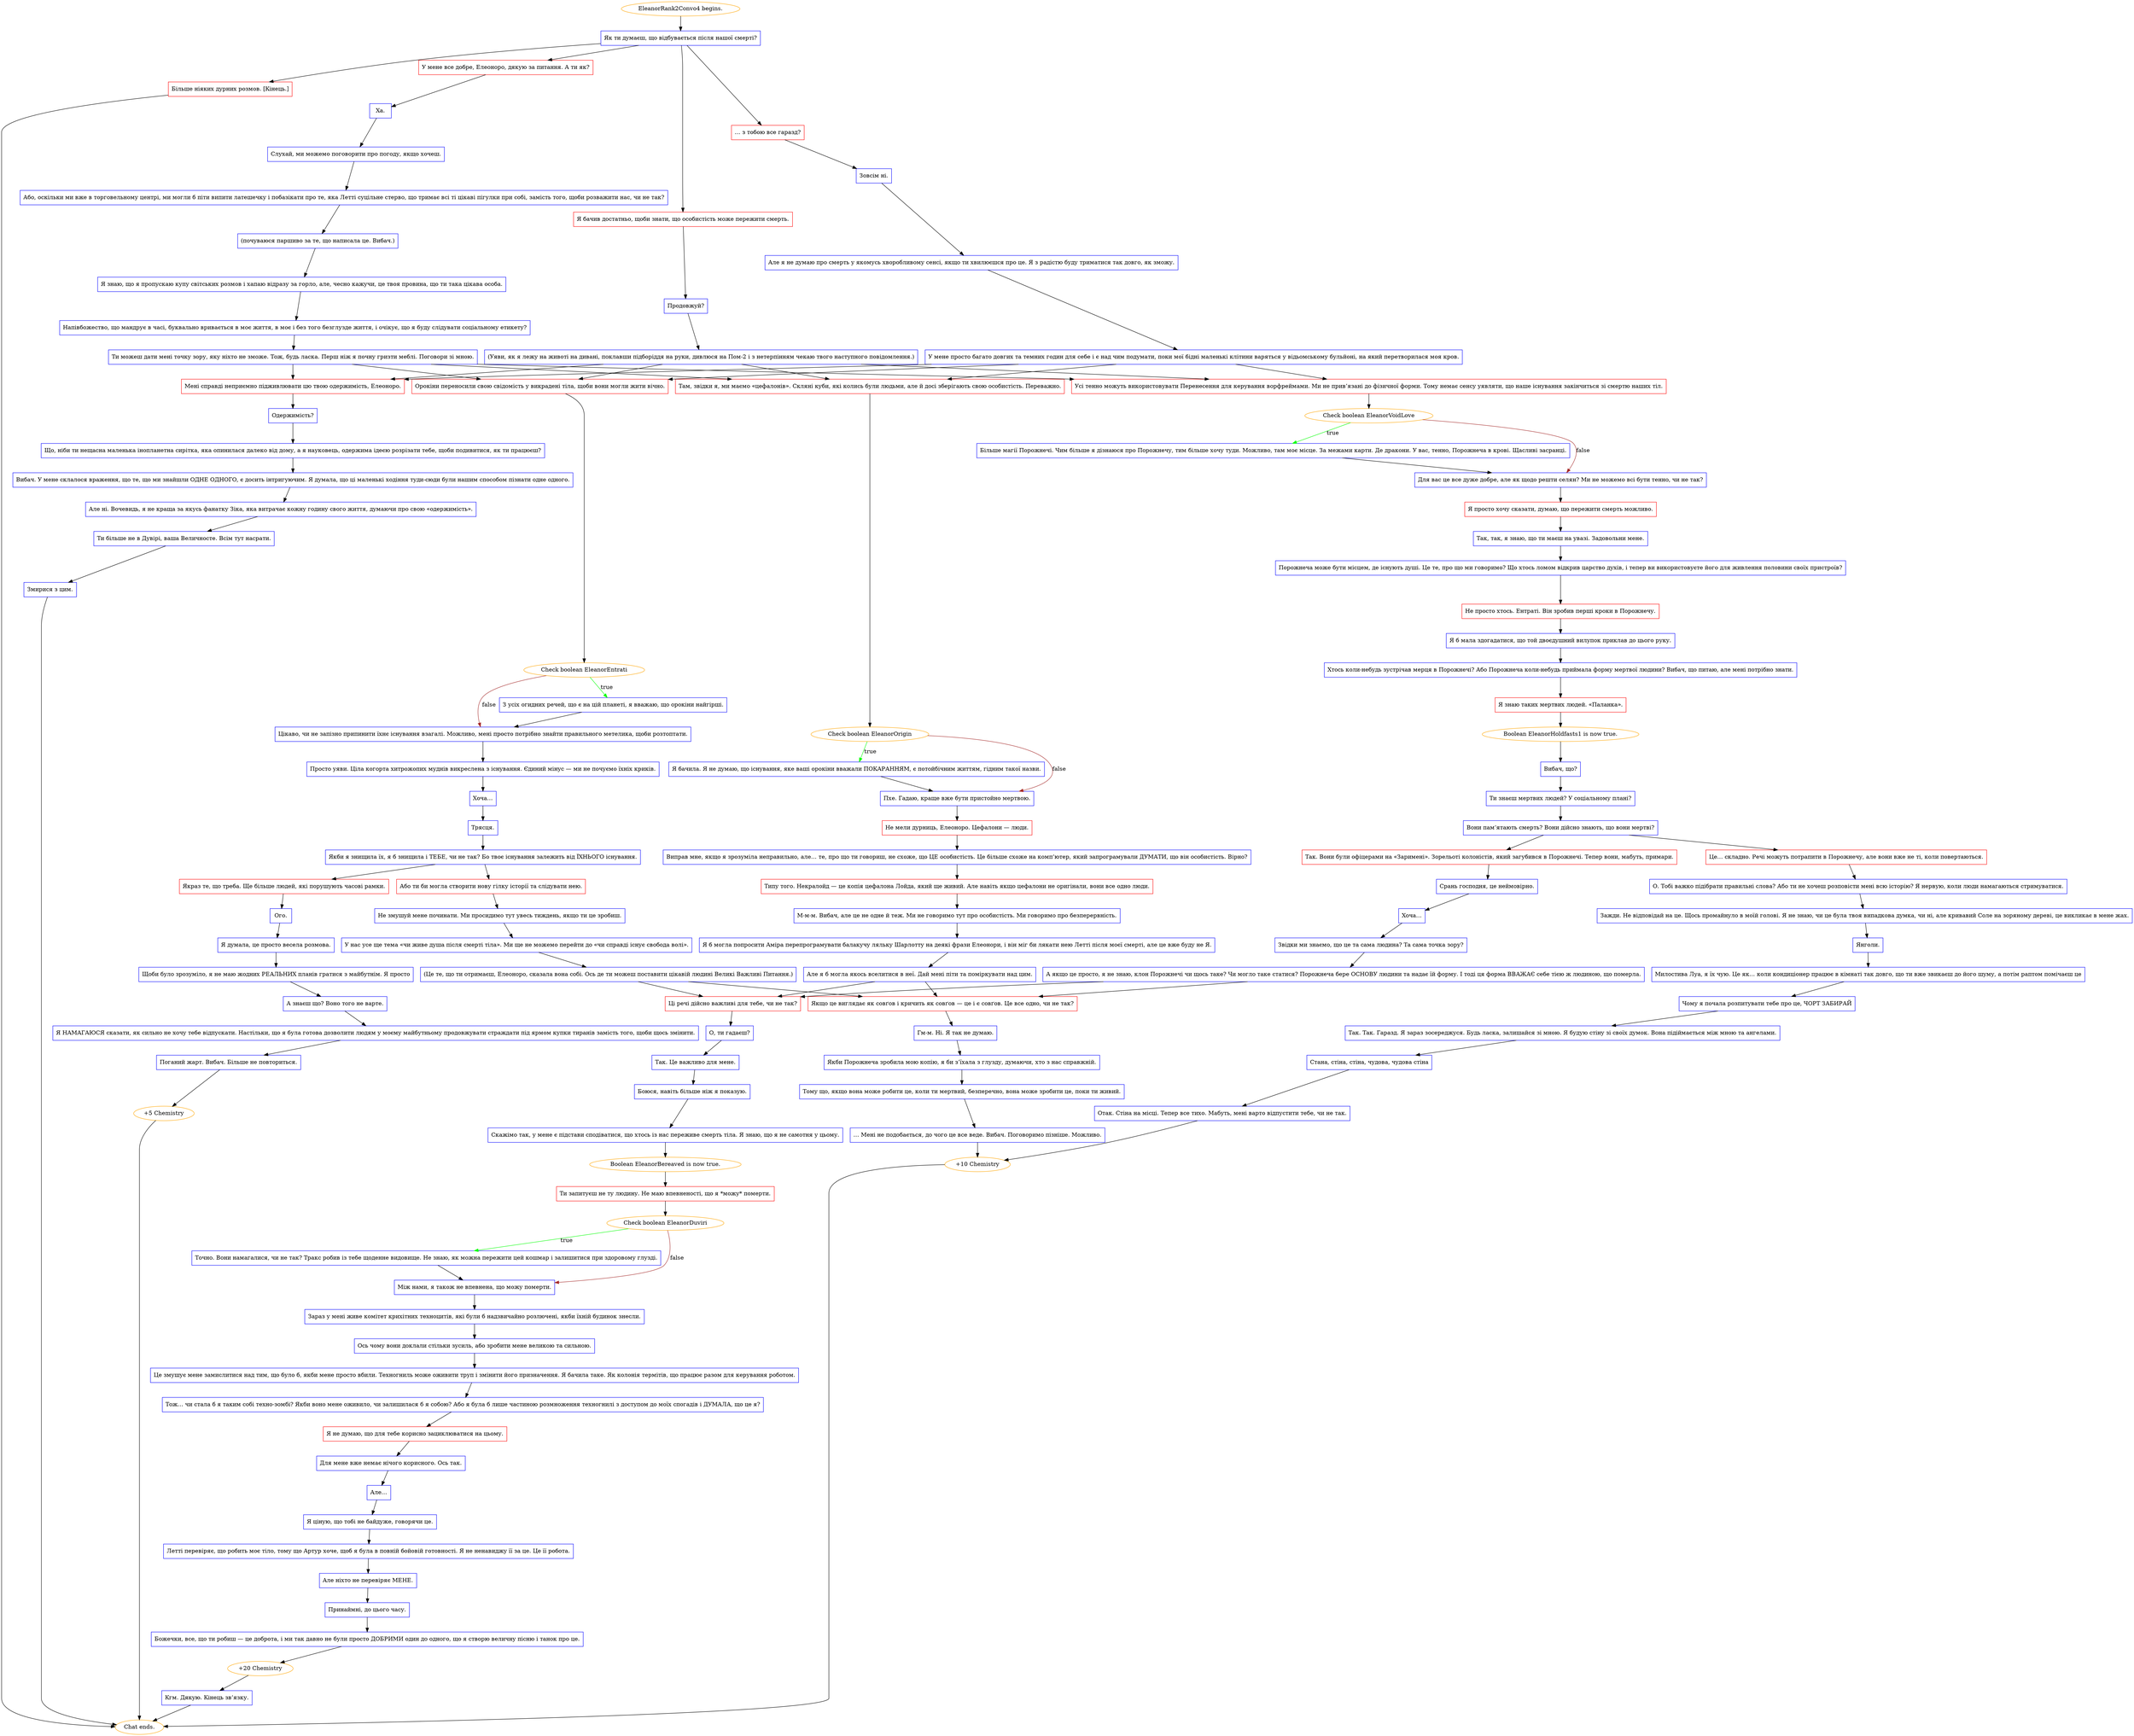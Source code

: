 digraph {
	"EleanorRank2Convo4 begins." [color=orange];
		"EleanorRank2Convo4 begins." -> j3422428013;
	j3422428013 [label="Як ти думаєш, що відбувається після нашої смерті?",shape=box,color=blue];
		j3422428013 -> j3745167582;
		j3422428013 -> j1632193241;
		j3422428013 -> j3203055964;
		j3422428013 -> j955925839;
	j3745167582 [label="У мене все добре, Елеоноро, дякую за питання. А ти як?",shape=box,color=red];
		j3745167582 -> j319949476;
	j1632193241 [label="… з тобою все гаразд?",shape=box,color=red];
		j1632193241 -> j3781744436;
	j3203055964 [label="Я бачив достатньо, щоби знати, що особистість може пережити смерть.",shape=box,color=red];
		j3203055964 -> j2655028250;
	j955925839 [label="Більше ніяких дурних розмов. [Кінець.]",shape=box,color=red];
		j955925839 -> "Chat ends.";
	j319949476 [label="Ха.",shape=box,color=blue];
		j319949476 -> j580439562;
	j3781744436 [label="Зовсім ні.",shape=box,color=blue];
		j3781744436 -> j3785549708;
	j2655028250 [label="Продовжуй?",shape=box,color=blue];
		j2655028250 -> j1358318205;
	"Chat ends." [color=orange];
	j580439562 [label="Слухай, ми можемо поговорити про погоду, якщо хочеш.",shape=box,color=blue];
		j580439562 -> j3268368716;
	j3785549708 [label="Але я не думаю про смерть у якомусь хворобливому сенсі, якщо ти хвилюєшся про це. Я з радістю буду триматися так довго, як зможу.",shape=box,color=blue];
		j3785549708 -> j4023232571;
	j1358318205 [label="(Уяви, як я лежу на животі на дивані, поклавши підборіддя на руки, дивлюся на Пом-2 і з нетерпінням чекаю твого наступного повідомлення.)",shape=box,color=blue];
		j1358318205 -> j1163455598;
		j1358318205 -> j4142107218;
		j1358318205 -> j4002389225;
		j1358318205 -> j1224819538;
	j3268368716 [label="Або, оскільки ми вже в торговельному центрі, ми могли б піти випити латешечку і побазікати про те, яка Летті суцільне стерво, що тримає всі ті цікаві пігулки при собі, замість того, щоби розважити нас, чи не так?",shape=box,color=blue];
		j3268368716 -> j1780371720;
	j4023232571 [label="У мене просто багато довгих та темних годин для себе і є над чим подумати, поки мої бідні маленькі клітини варяться у відьомському бульйоні, на який перетворилася моя кров.",shape=box,color=blue];
		j4023232571 -> j1163455598;
		j4023232571 -> j4142107218;
		j4023232571 -> j4002389225;
		j4023232571 -> j1224819538;
	j1163455598 [label="Там, звідки я, ми маємо «цефалонів». Скляні куби, які колись були людьми, але й досі зберігають свою особистість. Переважно.",shape=box,color=red];
		j1163455598 -> j1343304143;
	j4142107218 [label="Орокіни переносили свою свідомість у викрадені тіла, щоби вони могли жити вічно.",shape=box,color=red];
		j4142107218 -> j3627759057;
	j4002389225 [label="Усі тенно можуть використовувати Перенесення для керування ворфреймами. Ми не прив’язані до фізичної форми. Тому немає сенсу уявляти, що наше існування закінчиться зі смертю наших тіл.",shape=box,color=red];
		j4002389225 -> j3467238656;
	j1224819538 [label="Мені справді неприємно підживлювати цю твою одержимість, Елеоноро.",shape=box,color=red];
		j1224819538 -> j1922158995;
	j1780371720 [label="(почуваюся паршиво за те, що написала це. Вибач.)",shape=box,color=blue];
		j1780371720 -> j4025698125;
	j1343304143 [label="Check boolean EleanorOrigin",color=orange];
		j1343304143 -> j2371602874 [label=true,color=green];
		j1343304143 -> j410234707 [label=false,color=brown];
	j3627759057 [label="Check boolean EleanorEntrati",color=orange];
		j3627759057 -> j3013211316 [label=true,color=green];
		j3627759057 -> j724835122 [label=false,color=brown];
	j3467238656 [label="Check boolean EleanorVoidLove",color=orange];
		j3467238656 -> j4012329594 [label=true,color=green];
		j3467238656 -> j294042721 [label=false,color=brown];
	j1922158995 [label="Одержимість?",shape=box,color=blue];
		j1922158995 -> j2052599063;
	j4025698125 [label="Я знаю, що я пропускаю купу світських розмов і хапаю відразу за горло, але, чесно кажучи, це твоя провина, що ти така цікава особа.",shape=box,color=blue];
		j4025698125 -> j2490848069;
	j2371602874 [label="Я бачила. Я не думаю, що існування, яке ваші орокіни вважали ПОКАРАННЯМ, є потойбічним життям, гідним такої назви.",shape=box,color=blue];
		j2371602874 -> j410234707;
	j410234707 [label="Пхе. Гадаю, краще вже бути пристойно мертвою.",shape=box,color=blue];
		j410234707 -> j1050661808;
	j3013211316 [label="З усіх огидних речей, що є на цій планеті, я вважаю, що орокіни найгірші.",shape=box,color=blue];
		j3013211316 -> j724835122;
	j724835122 [label="Цікаво, чи не запізно припинити їхнє існування взагалі. Можливо, мені просто потрібно знайти правильного метелика, щоби розтоптати.",shape=box,color=blue];
		j724835122 -> j3847236302;
	j4012329594 [label="Більше магії Порожнечі. Чим більше я дізнаюся про Порожнечу, тим більше хочу туди. Можливо, там моє місце. За межами карти. Де дракони. У вас, тенно, Порожнеча в крові. Щасливі засранці.",shape=box,color=blue];
		j4012329594 -> j294042721;
	j294042721 [label="Для вас це все дуже добре, але як щодо решти селян? Ми не можемо всі бути тенно, чи не так?",shape=box,color=blue];
		j294042721 -> j374415138;
	j2052599063 [label="Що, ніби ти нещасна маленька інопланетна сирітка, яка опинилася далеко від дому, а я науковець, одержима ідеєю розрізати тебе, щоби подивитися, як ти працюєш?",shape=box,color=blue];
		j2052599063 -> j2838124015;
	j2490848069 [label="Напівбожество, що мандрує в часі, буквально вривається в моє життя, в моє і без того безглузде життя, і очікує, що я буду слідувати соціальному етикету?",shape=box,color=blue];
		j2490848069 -> j4278101441;
	j1050661808 [label="Не мели дурниць, Елеоноро. Цефалони — люди.",shape=box,color=red];
		j1050661808 -> j2644855113;
	j3847236302 [label="Просто уяви. Ціла когорта хитрожопих муднів викреслена з існування. Єдиний мінус — ми не почуємо їхніх криків.",shape=box,color=blue];
		j3847236302 -> j412339575;
	j374415138 [label="Я просто хочу сказати, думаю, що пережити смерть можливо.",shape=box,color=red];
		j374415138 -> j2558449919;
	j2838124015 [label="Вибач. У мене склалося враження, що те, що ми знайшли ОДНЕ ОДНОГО, є досить інтригуючим. Я думала, що ці маленькі ходіння туди-сюди були нашим способом пізнати одне одного.",shape=box,color=blue];
		j2838124015 -> j4288665017;
	j4278101441 [label="Ти можеш дати мені точку зору, яку ніхто не зможе. Тож, будь ласка. Перш ніж я почну гризти меблі. Поговори зі мною.",shape=box,color=blue];
		j4278101441 -> j1163455598;
		j4278101441 -> j4142107218;
		j4278101441 -> j4002389225;
		j4278101441 -> j1224819538;
	j2644855113 [label="Виправ мне, якщо я зрозуміла неправильно, але… те, про що ти говориш, не схоже, що ЦЕ особистість. Це більше схоже на комп’ютер, який запрограмували ДУМАТИ, що він особистість. Вірно?",shape=box,color=blue];
		j2644855113 -> j3665449895;
	j412339575 [label="Хоча…",shape=box,color=blue];
		j412339575 -> j977568754;
	j2558449919 [label="Так, так, я знаю, що ти маєш на увазі. Задовольни мене.",shape=box,color=blue];
		j2558449919 -> j85448717;
	j4288665017 [label="Але ні. Вочевидь, я не краща за якусь фанатку Зіка, яка витрачає кожну годину свого життя, думаючи про свою «одержимість».",shape=box,color=blue];
		j4288665017 -> j1681136704;
	j3665449895 [label="Типу того. Некралойд — це копія цефалона Лойда, який ще живий. Але навіть якщо цефалони не оригінали, вони все одно люди.",shape=box,color=red];
		j3665449895 -> j457448079;
	j977568754 [label="Трясця.",shape=box,color=blue];
		j977568754 -> j4246099502;
	j85448717 [label="Порожнеча може бути місцем, де існують душі. Це те, про що ми говоримо? Що хтось ломом відкрив царство духів, і тепер ви використовуєте його для живлення половини своїх пристроїв?",shape=box,color=blue];
		j85448717 -> j2048950022;
	j1681136704 [label="Ти більше не в Дувірі, ваша Величносте. Всім тут насрати.",shape=box,color=blue];
		j1681136704 -> j2201646348;
	j457448079 [label="М-м-м. Вибач, але це не одне й теж. Ми не говоримо тут про особистість. Ми говоримо про безперервність.",shape=box,color=blue];
		j457448079 -> j3311164068;
	j4246099502 [label="Якби я знищила їх, я б знищила і ТЕБЕ, чи не так? Бо твоє існування залежить від ЇХНЬОГО існування.",shape=box,color=blue];
		j4246099502 -> j2809437558;
		j4246099502 -> j3721682602;
	j2048950022 [label="Не просто хтось. Ентраті. Він зробив перші кроки в Порожнечу.",shape=box,color=red];
		j2048950022 -> j3236704938;
	j2201646348 [label="Змирися з цим.",shape=box,color=blue];
		j2201646348 -> "Chat ends.";
	j3311164068 [label="Я б могла попросити Аміра перепрограмувати балакучу ляльку Шарлотту на деякі фрази Елеонори, і він міг би лякати нею Летті після моєї смерті, але це вже буду не Я.",shape=box,color=blue];
		j3311164068 -> j4075502460;
	j2809437558 [label="Якраз те, що треба. Ще більше людей, які порушують часові рамки.",shape=box,color=red];
		j2809437558 -> j3278059967;
	j3721682602 [label="Або ти би могла створити нову гілку історії та слідувати нею.",shape=box,color=red];
		j3721682602 -> j1792667896;
	j3236704938 [label="Я б мала здогадатися, що той двоєдушний вилупок приклав до цього руку.",shape=box,color=blue];
		j3236704938 -> j1144569283;
	j4075502460 [label="Але я б могла якось вселитися в неї. Дай мені піти та поміркувати над цим.",shape=box,color=blue];
		j4075502460 -> j3796802291;
		j4075502460 -> j1045039620;
	j3278059967 [label="Ого.",shape=box,color=blue];
		j3278059967 -> j3705012335;
	j1792667896 [label="Не змушуй мене починати. Ми просидимо тут увесь тиждень, якщо ти це зробиш.",shape=box,color=blue];
		j1792667896 -> j3327249300;
	j1144569283 [label="Хтось коли-небудь зустрічав мерця в Порожнечі? Або Порожнеча коли-небудь приймала форму мертвої людини? Вибач, що питаю, але мені потрібно знати.",shape=box,color=blue];
		j1144569283 -> j2933169697;
	j3796802291 [label="Якщо це виглядає як совґов і кричить як совґов — це і є совґов. Це все одно, чи не так?",shape=box,color=red];
		j3796802291 -> j1425460407;
	j1045039620 [label="Ці речі дійсно важливі для тебе, чи не так?",shape=box,color=red];
		j1045039620 -> j1710978878;
	j3705012335 [label="Я думала, це просто весела розмова.",shape=box,color=blue];
		j3705012335 -> j1923222882;
	j3327249300 [label="У нас усе ще тема «чи живе душа після смерті тіла». Ми ще не можемо перейти до «чи справді існує свобода волі».",shape=box,color=blue];
		j3327249300 -> j62827994;
	j2933169697 [label="Я знаю таких мертвих людей. «Паланка».",shape=box,color=red];
		j2933169697 -> j607741962;
	j1425460407 [label="Гм-м. Ні. Я так не думаю.",shape=box,color=blue];
		j1425460407 -> j1828791418;
	j1710978878 [label="О, ти гадаєш?",shape=box,color=blue];
		j1710978878 -> j167272529;
	j1923222882 [label="Щоби було зрозуміло, я не маю жодних РЕАЛЬНИХ планів гратися з майбутнім. Я просто",shape=box,color=blue];
		j1923222882 -> j3872751417;
	j62827994 [label="(Це те, що ти отримаєш, Елеоноро, сказала вона собі. Ось де ти можеш поставити цікавій людині Великі Важливі Питання.)",shape=box,color=blue];
		j62827994 -> j3796802291;
		j62827994 -> j1045039620;
	j607741962 [label="Boolean EleanorHoldfasts1 is now true.",color=orange];
		j607741962 -> j3220423898;
	j1828791418 [label="Якби Порожнеча зробила мою копію, я би з’їхала з глузду, думаючи, хто з нас справжній.",shape=box,color=blue];
		j1828791418 -> j3444801865;
	j167272529 [label="Так. Це важливо для мене.",shape=box,color=blue];
		j167272529 -> j1843678719;
	j3872751417 [label="А знаєш що? Воно того не варте.",shape=box,color=blue];
		j3872751417 -> j3666924683;
	j3220423898 [label="Вибач, що?",shape=box,color=blue];
		j3220423898 -> j839036385;
	j3444801865 [label="Тому що, якщо вона може робити це, коли ти мертвий, безперечно, вона може зробити це, поки ти живий.",shape=box,color=blue];
		j3444801865 -> j1808234853;
	j1843678719 [label="Боюся, навіть більше ніж я показую.",shape=box,color=blue];
		j1843678719 -> j3979474306;
	j3666924683 [label="Я НАМАГАЮСЯ сказати, як сильно не хочу тебе відпускати. Настільки, що я була готова дозволити людям у моєму майбутньому продовжувати страждати під ярмом купки тиранів замість того, щоби щось змінити.",shape=box,color=blue];
		j3666924683 -> j711149368;
	j839036385 [label="Ти знаєш мертвих людей? У соціальному плані?",shape=box,color=blue];
		j839036385 -> j3980229458;
	j1808234853 [label="… Мені не подобається, до чого це все веде. Вибач. Поговоримо пізніше. Можливо.",shape=box,color=blue];
		j1808234853 -> j1933300832;
	j3979474306 [label="Скажімо так, у мене є підстави сподіватися, що хтось із нас переживе смерть тіла. Я знаю, що я не самотня у цьому.",shape=box,color=blue];
		j3979474306 -> j1655517844;
	j711149368 [label="Поганий жарт. Вибач. Більше не повториться.",shape=box,color=blue];
		j711149368 -> j4081414586;
	j3980229458 [label="Вони пам’ятають смерть? Вони дійсно знають, що вони мертві?",shape=box,color=blue];
		j3980229458 -> j3733223793;
		j3980229458 -> j1764592910;
	j1933300832 [label="+10 Chemistry",color=orange];
		j1933300832 -> "Chat ends.";
	j1655517844 [label="Boolean EleanorBereaved is now true.",color=orange];
		j1655517844 -> j621342291;
	j4081414586 [label="+5 Chemistry",color=orange];
		j4081414586 -> "Chat ends.";
	j3733223793 [label="Так. Вони були офіцерами на «Заримені». Зорельоті колоністів, який загубився в Порожнечі. Тепер вони, мабуть, примари.",shape=box,color=red];
		j3733223793 -> j3529171600;
	j1764592910 [label="Це… складно. Речі можуть потрапити в Порожнечу, але вони вже не ті, коли повертаються.",shape=box,color=red];
		j1764592910 -> j2516295307;
	j621342291 [label="Ти запитуєш не ту людину. Не маю впевненості, що я *можу* померти.",shape=box,color=red];
		j621342291 -> j4031565703;
	j3529171600 [label="Срань господня, це неймовірно.",shape=box,color=blue];
		j3529171600 -> j1981903798;
	j2516295307 [label="О. Тобі важко підібрати правильні слова? Або ти не хочеш розповісти мені всю історію? Я нервую, коли люди намагаються стримуватися.",shape=box,color=blue];
		j2516295307 -> j2554907212;
	j4031565703 [label="Check boolean EleanorDuviri",color=orange];
		j4031565703 -> j1305029961 [label=true,color=green];
		j4031565703 -> j3994456649 [label=false,color=brown];
	j1981903798 [label="Хоча…",shape=box,color=blue];
		j1981903798 -> j2331543003;
	j2554907212 [label="Зажди. Не відповідай на це. Щось промайнуло в моїй голові. Я не знаю, чи це була твоя випадкова думка, чи ні, але кривавий Соле на зоряному дереві, це викликає в мене жах.",shape=box,color=blue];
		j2554907212 -> j4222744377;
	j1305029961 [label="Точно. Вони намагалися, чи не так? Тракс робив із тебе щоденне видовище. Не знаю, як можна пережити цей кошмар і залишитися при здоровому глузді.",shape=box,color=blue];
		j1305029961 -> j3994456649;
	j3994456649 [label="Між нами, я також не впевнена, що можу померти.",shape=box,color=blue];
		j3994456649 -> j786640801;
	j2331543003 [label="Звідки ми знаємо, що це та сама людина? Та сама точка зору?",shape=box,color=blue];
		j2331543003 -> j3534807506;
	j4222744377 [label="Янголи.",shape=box,color=blue];
		j4222744377 -> j1925078231;
	j786640801 [label="Зараз у мені живе комітет крихітних техноцитів, які були б надзвичайно розлючені, якби їхній будинок знесли.",shape=box,color=blue];
		j786640801 -> j2074510507;
	j3534807506 [label="А якщо це просто, я не знаю, клон Порожнечі чи щось таке? Чи могло таке статися? Порожнеча бере ОСНОВУ людини та надає їй форму. І тоді ця форма ВВАЖАЄ себе тією ж людиною, що померла.",shape=box,color=blue];
		j3534807506 -> j3796802291;
		j3534807506 -> j1045039620;
	j1925078231 [label="Милостива Луа, я їх чую. Це як… коли кондиціонер працює в кімнаті так довго, що ти вже звикаєш до його шуму, а потім раптом помічаєш це",shape=box,color=blue];
		j1925078231 -> j4258346847;
	j2074510507 [label="Ось чому вони доклали стільки зусиль, або зробити мене великою та сильною.",shape=box,color=blue];
		j2074510507 -> j2391448630;
	j4258346847 [label="Чому я почала розпитувати тебе про це, ЧОРТ ЗАБИРАЙ",shape=box,color=blue];
		j4258346847 -> j1887953784;
	j2391448630 [label="Це змушує мене замислитися над тим, що було б, якби мене просто вбили. Техногниль може оживити труп і змінити його призначення. Я бачила таке. Як колонія термітів, що працює разом для керування роботом.",shape=box,color=blue];
		j2391448630 -> j3722781115;
	j1887953784 [label="Так. Так. Гаразд. Я зараз зосереджуся. Будь ласка, залишайся зі мною. Я будую стіну зі своїх думок. Вона підіймається між мною та ангелами.",shape=box,color=blue];
		j1887953784 -> j123238639;
	j3722781115 [label="Тож… чи стала б я таким собі техно-зомбі? Якби воно мене оживило, чи залишилася б я собою? Або я була б лише частиною розмноження техногнилі з доступом до моїх спогадів і ДУМАЛА, що це я?",shape=box,color=blue];
		j3722781115 -> j791355189;
	j123238639 [label="Стана, стіна, стіна, чудова, чудова стіна",shape=box,color=blue];
		j123238639 -> j1166654952;
	j791355189 [label="Я не думаю, що для тебе корисно зациклюватися на цьому.",shape=box,color=red];
		j791355189 -> j1708699981;
	j1166654952 [label="Отак. Стіна на місці. Тепер все тихо. Мабуть, мені варто відпустити тебе, чи не так.",shape=box,color=blue];
		j1166654952 -> j1933300832;
	j1708699981 [label="Для мене вже немає нічого корисного. Ось так.",shape=box,color=blue];
		j1708699981 -> j1668267518;
	j1668267518 [label="Але…",shape=box,color=blue];
		j1668267518 -> j1106713838;
	j1106713838 [label="Я ціную, що тобі не байдуже, говорячи це.",shape=box,color=blue];
		j1106713838 -> j15327824;
	j15327824 [label="Летті перевіряє, що робить моє тіло, тому що Артур хоче, щоб я була в повній бойовій готовності. Я не ненавиджу її за це. Це її робота.",shape=box,color=blue];
		j15327824 -> j3882078771;
	j3882078771 [label="Але ніхто не перевіряє МЕНЕ.",shape=box,color=blue];
		j3882078771 -> j1827480907;
	j1827480907 [label="Принаймні, до цього часу.",shape=box,color=blue];
		j1827480907 -> j164291656;
	j164291656 [label="Божечки, все, що ти робиш — це доброта, і ми так давно не були просто ДОБРИМИ один до одного, що я створю величну пісню і танок про це.",shape=box,color=blue];
		j164291656 -> j1591736214;
	j1591736214 [label="+20 Chemistry",color=orange];
		j1591736214 -> j3466285774;
	j3466285774 [label="Кгм. Дякую. Кінець зв’язку.",shape=box,color=blue];
		j3466285774 -> "Chat ends.";
}